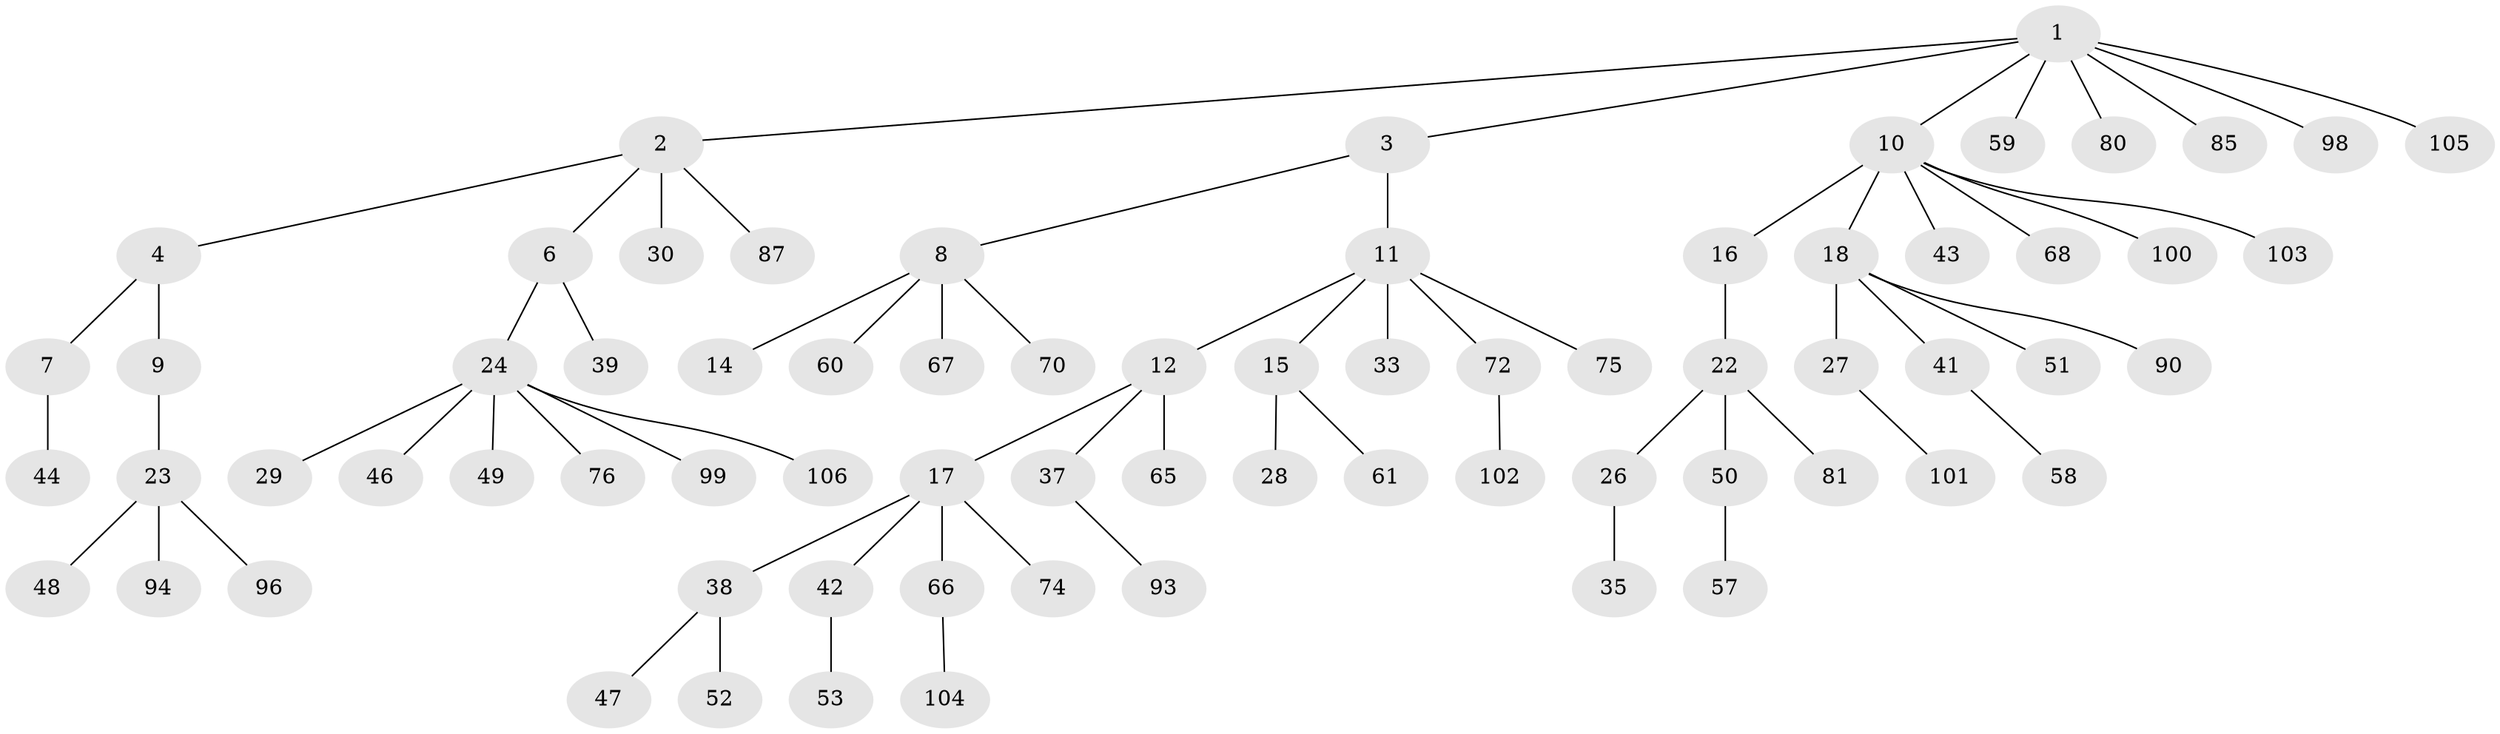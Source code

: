 // original degree distribution, {6: 0.03773584905660377, 3: 0.1320754716981132, 4: 0.0660377358490566, 2: 0.2169811320754717, 5: 0.02830188679245283, 1: 0.5188679245283019}
// Generated by graph-tools (version 1.1) at 2025/11/02/27/25 16:11:28]
// undirected, 72 vertices, 71 edges
graph export_dot {
graph [start="1"]
  node [color=gray90,style=filled];
  1 [super="+71"];
  2 [super="+5"];
  3 [super="+89"];
  4 [super="+25"];
  6;
  7 [super="+36"];
  8 [super="+63"];
  9;
  10 [super="+13"];
  11;
  12 [super="+95"];
  14 [super="+31"];
  15 [super="+19"];
  16 [super="+84"];
  17 [super="+21"];
  18 [super="+20"];
  22 [super="+32"];
  23 [super="+34"];
  24 [super="+62"];
  26;
  27 [super="+64"];
  28;
  29;
  30;
  33 [super="+54"];
  35;
  37 [super="+88"];
  38 [super="+40"];
  39;
  41;
  42 [super="+45"];
  43;
  44 [super="+55"];
  46 [super="+73"];
  47 [super="+83"];
  48;
  49 [super="+97"];
  50 [super="+56"];
  51 [super="+91"];
  52;
  53 [super="+82"];
  57;
  58 [super="+78"];
  59;
  60;
  61 [super="+77"];
  65;
  66 [super="+69"];
  67;
  68 [super="+86"];
  70;
  72 [super="+79"];
  74;
  75 [super="+92"];
  76;
  80;
  81;
  85;
  87;
  90;
  93;
  94;
  96;
  98;
  99;
  100;
  101;
  102;
  103;
  104;
  105;
  106;
  1 -- 2;
  1 -- 3;
  1 -- 10;
  1 -- 59;
  1 -- 80;
  1 -- 98;
  1 -- 85;
  1 -- 105;
  2 -- 4;
  2 -- 30;
  2 -- 6;
  2 -- 87;
  3 -- 8;
  3 -- 11;
  4 -- 7;
  4 -- 9;
  6 -- 24;
  6 -- 39;
  7 -- 44;
  8 -- 14;
  8 -- 60;
  8 -- 67;
  8 -- 70;
  9 -- 23;
  10 -- 16;
  10 -- 18;
  10 -- 100;
  10 -- 68;
  10 -- 103;
  10 -- 43;
  11 -- 12;
  11 -- 15;
  11 -- 33;
  11 -- 72;
  11 -- 75;
  12 -- 17;
  12 -- 37;
  12 -- 65;
  15 -- 28;
  15 -- 61;
  16 -- 22;
  17 -- 38;
  17 -- 42;
  17 -- 66;
  17 -- 74;
  18 -- 27;
  18 -- 51;
  18 -- 41;
  18 -- 90;
  22 -- 26;
  22 -- 81;
  22 -- 50;
  23 -- 48;
  23 -- 94;
  23 -- 96;
  24 -- 29;
  24 -- 46;
  24 -- 49;
  24 -- 99;
  24 -- 106;
  24 -- 76;
  26 -- 35;
  27 -- 101;
  37 -- 93;
  38 -- 52;
  38 -- 47;
  41 -- 58;
  42 -- 53;
  50 -- 57;
  66 -- 104;
  72 -- 102;
}
